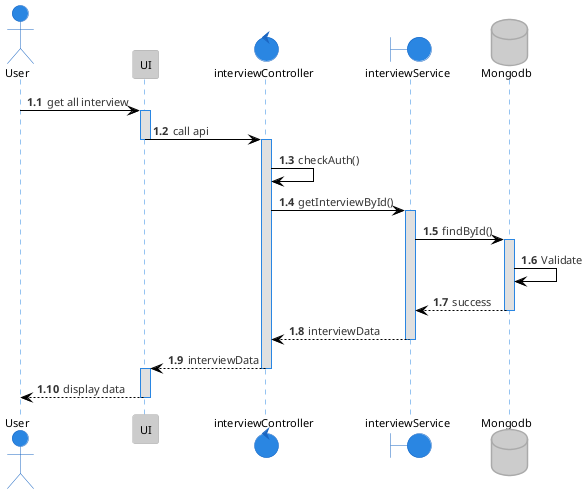 @startuml get Interview Detail
!theme reddress-lightblue

autonumber 1.1
actor User
participant UI
control  interviewController
boundary interviewService
database Mongodb


User -> UI: get all interview
activate UI
UI -> interviewController: call api
deactivate UI
activate interviewController
interviewController -> interviewController: checkAuth()
interviewController -> interviewService: getInterviewById()
activate interviewService
interviewService -> Mongodb: findById()
activate Mongodb
Mongodb -> Mongodb: Validate
Mongodb --> interviewService: success
deactivate Mongodb
interviewService --> interviewController: interviewData
deactivate interviewService
interviewController --> UI: interviewData
deactivate interviewController
activate UI
UI --> User: display data
deactivate UI

@enduml
